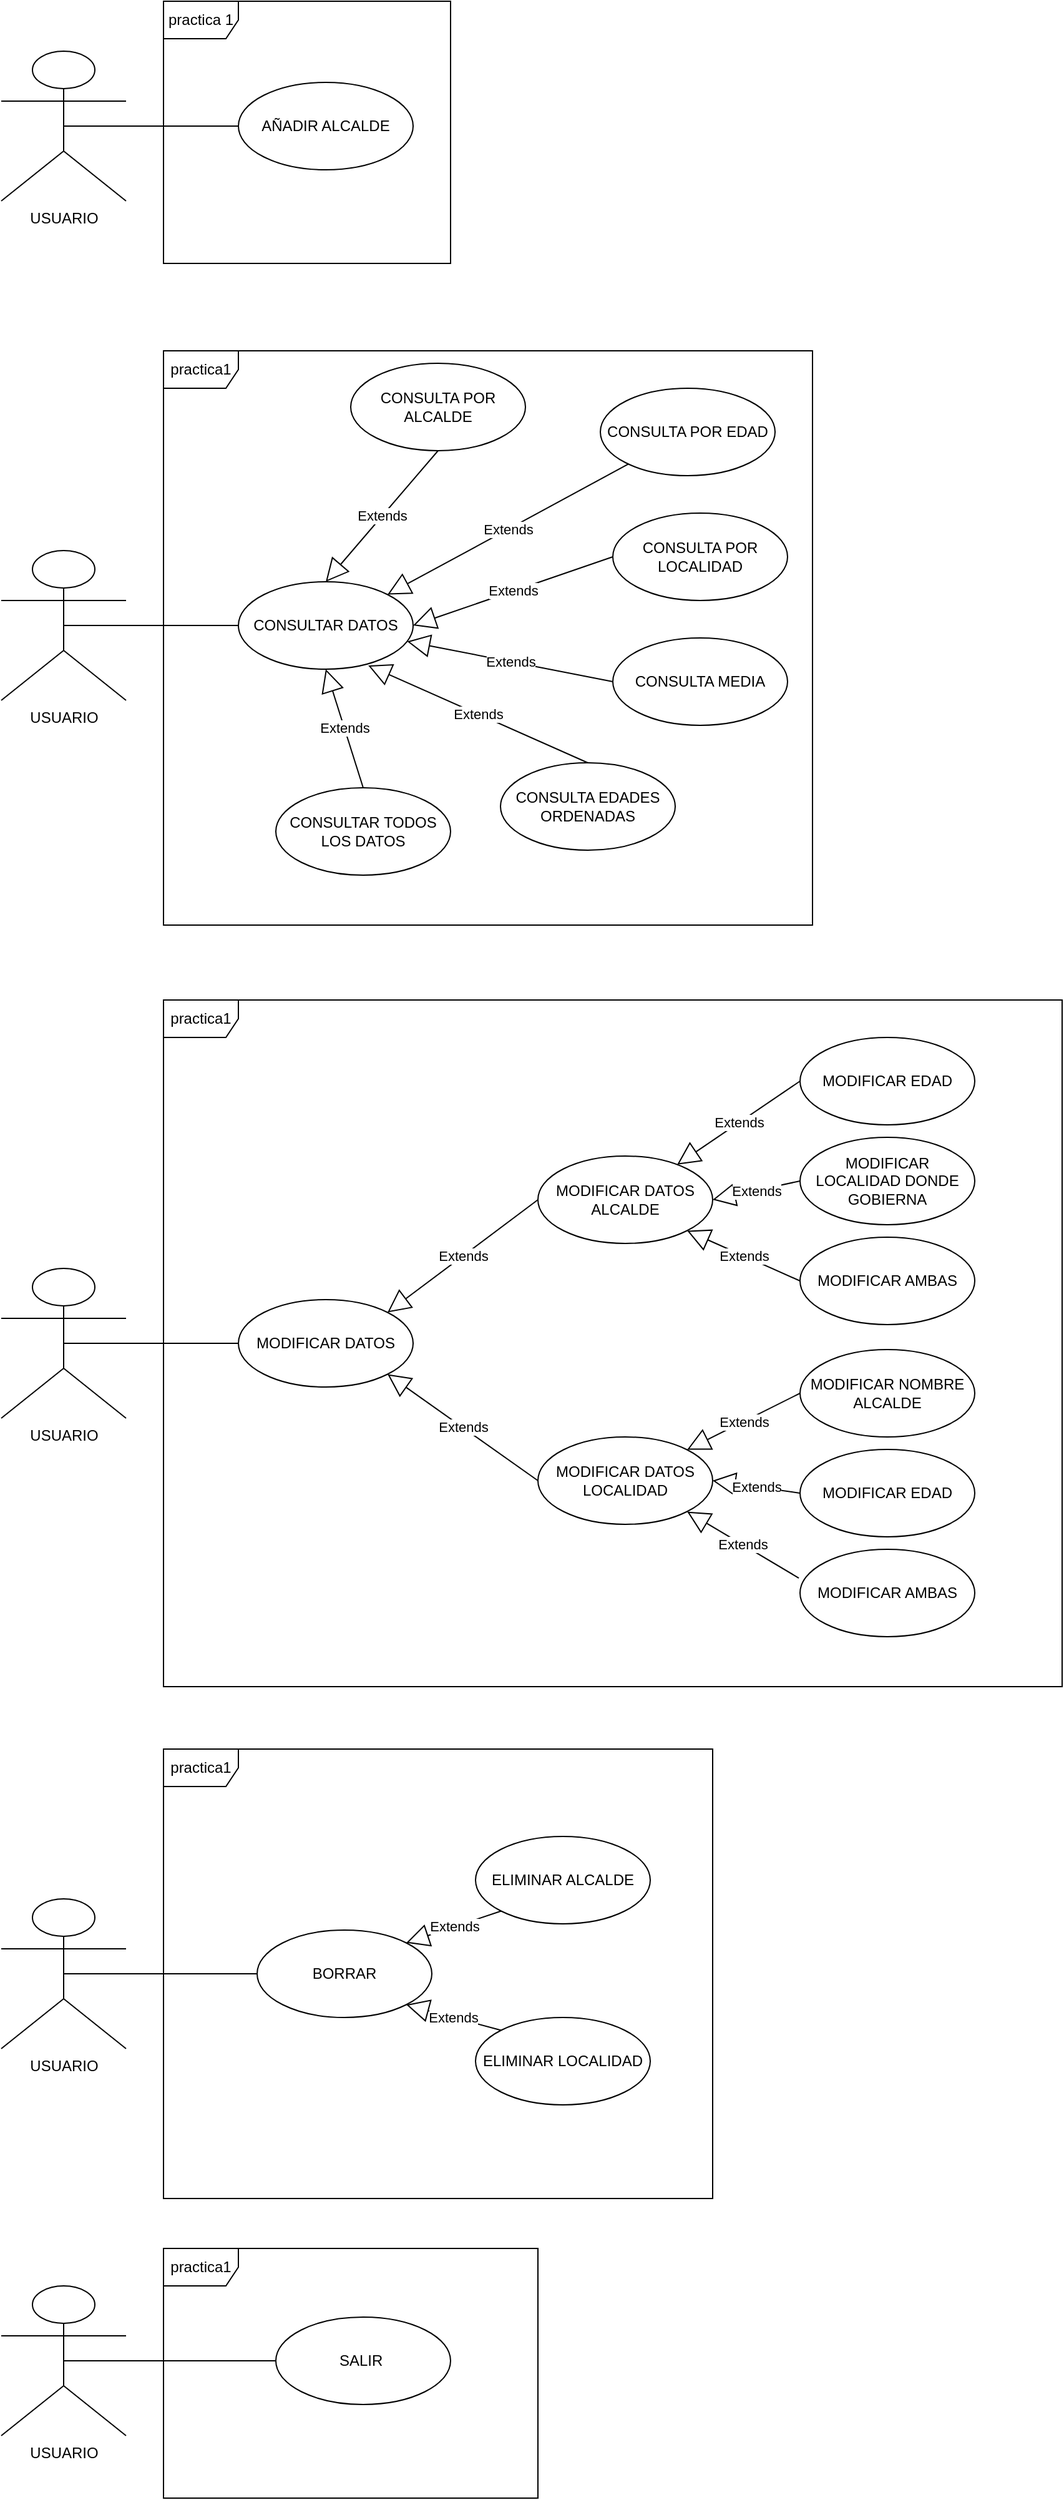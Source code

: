 <mxfile version="20.8.23" type="device"><diagram name="Page-1" id="c4acf3e9-155e-7222-9cf6-157b1a14988f"><mxGraphModel dx="1518" dy="636" grid="1" gridSize="10" guides="1" tooltips="1" connect="1" arrows="1" fold="1" page="1" pageScale="1" pageWidth="850" pageHeight="1100" background="none" math="0" shadow="0"><root><mxCell id="0"/><mxCell id="1" parent="0"/><mxCell id="POam4D75v4dyj-a3B86J-1" value="USUARIO" style="shape=umlActor;verticalLabelPosition=bottom;verticalAlign=top;html=1;" parent="1" vertex="1"><mxGeometry x="150" y="160" width="100" height="120" as="geometry"/></mxCell><mxCell id="POam4D75v4dyj-a3B86J-4" value="AÑADIR ALCALDE" style="ellipse;whiteSpace=wrap;html=1;" parent="1" vertex="1"><mxGeometry x="340" y="185" width="140" height="70" as="geometry"/></mxCell><mxCell id="POam4D75v4dyj-a3B86J-5" value="practica 1" style="shape=umlFrame;whiteSpace=wrap;html=1;pointerEvents=0;" parent="1" vertex="1"><mxGeometry x="280" y="120" width="230" height="210" as="geometry"/></mxCell><mxCell id="POam4D75v4dyj-a3B86J-6" value="USUARIO" style="shape=umlActor;verticalLabelPosition=bottom;verticalAlign=top;html=1;" parent="1" vertex="1"><mxGeometry x="150" y="1640" width="100" height="120" as="geometry"/></mxCell><mxCell id="POam4D75v4dyj-a3B86J-7" value="USUARIO" style="shape=umlActor;verticalLabelPosition=bottom;verticalAlign=top;html=1;" parent="1" vertex="1"><mxGeometry x="150" y="560" width="100" height="120" as="geometry"/></mxCell><mxCell id="POam4D75v4dyj-a3B86J-8" value="USUARIO" style="shape=umlActor;verticalLabelPosition=bottom;verticalAlign=top;html=1;" parent="1" vertex="1"><mxGeometry x="150" y="1135" width="100" height="120" as="geometry"/></mxCell><mxCell id="POam4D75v4dyj-a3B86J-9" value="USUARIO" style="shape=umlActor;verticalLabelPosition=bottom;verticalAlign=top;html=1;" parent="1" vertex="1"><mxGeometry x="150" y="1950" width="100" height="120" as="geometry"/></mxCell><mxCell id="POam4D75v4dyj-a3B86J-16" value="practica1" style="shape=umlFrame;whiteSpace=wrap;html=1;pointerEvents=0;" parent="1" vertex="1"><mxGeometry x="280" y="920" width="720" height="550" as="geometry"/></mxCell><mxCell id="POam4D75v4dyj-a3B86J-19" value="practica1" style="shape=umlFrame;whiteSpace=wrap;html=1;pointerEvents=0;" parent="1" vertex="1"><mxGeometry x="280" y="1520" width="440" height="360" as="geometry"/></mxCell><mxCell id="POam4D75v4dyj-a3B86J-20" value="practica1" style="shape=umlFrame;whiteSpace=wrap;html=1;pointerEvents=0;" parent="1" vertex="1"><mxGeometry x="280" y="1920" width="300" height="200" as="geometry"/></mxCell><mxCell id="POam4D75v4dyj-a3B86J-23" value="practica1" style="shape=umlFrame;whiteSpace=wrap;html=1;pointerEvents=0;" parent="1" vertex="1"><mxGeometry x="280" y="400" width="520" height="460" as="geometry"/></mxCell><mxCell id="POam4D75v4dyj-a3B86J-24" value="CONSULTAR DATOS" style="ellipse;whiteSpace=wrap;html=1;" parent="1" vertex="1"><mxGeometry x="340" y="585" width="140" height="70" as="geometry"/></mxCell><mxCell id="POam4D75v4dyj-a3B86J-25" value="CONSULTA POR ALCALDE" style="ellipse;whiteSpace=wrap;html=1;" parent="1" vertex="1"><mxGeometry x="430" y="410" width="140" height="70" as="geometry"/></mxCell><mxCell id="POam4D75v4dyj-a3B86J-26" value="CONSULTA POR EDAD" style="ellipse;whiteSpace=wrap;html=1;" parent="1" vertex="1"><mxGeometry x="630" y="430" width="140" height="70" as="geometry"/></mxCell><mxCell id="POam4D75v4dyj-a3B86J-27" value="CONSULTA POR LOCALIDAD" style="ellipse;whiteSpace=wrap;html=1;" parent="1" vertex="1"><mxGeometry x="640" y="530" width="140" height="70" as="geometry"/></mxCell><mxCell id="POam4D75v4dyj-a3B86J-28" value="CONSULTAR TODOS LOS DATOS" style="ellipse;whiteSpace=wrap;html=1;" parent="1" vertex="1"><mxGeometry x="370" y="750" width="140" height="70" as="geometry"/></mxCell><mxCell id="POam4D75v4dyj-a3B86J-29" value="CONSULTA MEDIA" style="ellipse;whiteSpace=wrap;html=1;" parent="1" vertex="1"><mxGeometry x="640" y="630" width="140" height="70" as="geometry"/></mxCell><mxCell id="POam4D75v4dyj-a3B86J-30" value="CONSULTA EDADES ORDENADAS" style="ellipse;whiteSpace=wrap;html=1;" parent="1" vertex="1"><mxGeometry x="550" y="730" width="140" height="70" as="geometry"/></mxCell><mxCell id="POam4D75v4dyj-a3B86J-31" value="Extends" style="endArrow=block;endSize=16;endFill=0;html=1;rounded=0;entryX=0.5;entryY=1;entryDx=0;entryDy=0;exitX=0.5;exitY=0;exitDx=0;exitDy=0;" parent="1" source="POam4D75v4dyj-a3B86J-28" target="POam4D75v4dyj-a3B86J-24" edge="1"><mxGeometry width="160" relative="1" as="geometry"><mxPoint x="340" y="700" as="sourcePoint"/><mxPoint x="500" y="700" as="targetPoint"/></mxGeometry></mxCell><mxCell id="POam4D75v4dyj-a3B86J-32" value="Extends" style="endArrow=block;endSize=16;endFill=0;html=1;rounded=0;exitX=0;exitY=0.5;exitDx=0;exitDy=0;" parent="1" source="POam4D75v4dyj-a3B86J-29" target="POam4D75v4dyj-a3B86J-24" edge="1"><mxGeometry width="160" relative="1" as="geometry"><mxPoint x="490" y="730" as="sourcePoint"/><mxPoint x="470" y="645" as="targetPoint"/></mxGeometry></mxCell><mxCell id="POam4D75v4dyj-a3B86J-33" value="Extends" style="endArrow=block;endSize=16;endFill=0;html=1;rounded=0;entryX=1;entryY=0.5;entryDx=0;entryDy=0;exitX=0;exitY=0.5;exitDx=0;exitDy=0;" parent="1" source="POam4D75v4dyj-a3B86J-27" target="POam4D75v4dyj-a3B86J-24" edge="1"><mxGeometry width="160" relative="1" as="geometry"><mxPoint x="530" y="715" as="sourcePoint"/><mxPoint x="510" y="630" as="targetPoint"/></mxGeometry></mxCell><mxCell id="POam4D75v4dyj-a3B86J-34" value="Extends" style="endArrow=block;endSize=16;endFill=0;html=1;rounded=0;entryX=1;entryY=0;entryDx=0;entryDy=0;" parent="1" source="POam4D75v4dyj-a3B86J-26" target="POam4D75v4dyj-a3B86J-24" edge="1"><mxGeometry width="160" relative="1" as="geometry"><mxPoint x="540" y="630" as="sourcePoint"/><mxPoint x="520" y="545" as="targetPoint"/></mxGeometry></mxCell><mxCell id="POam4D75v4dyj-a3B86J-35" value="Extends" style="endArrow=block;endSize=16;endFill=0;html=1;rounded=0;entryX=0.5;entryY=0;entryDx=0;entryDy=0;exitX=0.5;exitY=1;exitDx=0;exitDy=0;" parent="1" source="POam4D75v4dyj-a3B86J-25" target="POam4D75v4dyj-a3B86J-24" edge="1"><mxGeometry width="160" relative="1" as="geometry"><mxPoint x="470" y="780" as="sourcePoint"/><mxPoint x="450" y="695" as="targetPoint"/></mxGeometry></mxCell><mxCell id="POam4D75v4dyj-a3B86J-36" value="Extends" style="endArrow=block;endSize=16;endFill=0;html=1;rounded=0;exitX=0.5;exitY=0;exitDx=0;exitDy=0;entryX=0.743;entryY=0.957;entryDx=0;entryDy=0;entryPerimeter=0;" parent="1" source="POam4D75v4dyj-a3B86J-30" target="POam4D75v4dyj-a3B86J-24" edge="1"><mxGeometry width="160" relative="1" as="geometry"><mxPoint x="630" y="675" as="sourcePoint"/><mxPoint x="430" y="650" as="targetPoint"/></mxGeometry></mxCell><mxCell id="POam4D75v4dyj-a3B86J-37" value="" style="endArrow=none;html=1;rounded=0;entryX=0.5;entryY=0.5;entryDx=0;entryDy=0;entryPerimeter=0;exitX=0;exitY=0.5;exitDx=0;exitDy=0;" parent="1" source="POam4D75v4dyj-a3B86J-24" target="POam4D75v4dyj-a3B86J-7" edge="1"><mxGeometry width="50" height="50" relative="1" as="geometry"><mxPoint x="400" y="630" as="sourcePoint"/><mxPoint x="450" y="580" as="targetPoint"/></mxGeometry></mxCell><mxCell id="POam4D75v4dyj-a3B86J-38" value="" style="endArrow=none;html=1;rounded=0;entryX=0;entryY=0.5;entryDx=0;entryDy=0;exitX=0.5;exitY=0.5;exitDx=0;exitDy=0;exitPerimeter=0;" parent="1" source="POam4D75v4dyj-a3B86J-1" target="POam4D75v4dyj-a3B86J-4" edge="1"><mxGeometry width="50" height="50" relative="1" as="geometry"><mxPoint x="400" y="530" as="sourcePoint"/><mxPoint x="450" y="480" as="targetPoint"/></mxGeometry></mxCell><mxCell id="POam4D75v4dyj-a3B86J-39" value="MODIFICAR DATOS" style="ellipse;whiteSpace=wrap;html=1;" parent="1" vertex="1"><mxGeometry x="340" y="1160" width="140" height="70" as="geometry"/></mxCell><mxCell id="POam4D75v4dyj-a3B86J-40" value="MODIFICAR DATOS ALCALDE" style="ellipse;whiteSpace=wrap;html=1;" parent="1" vertex="1"><mxGeometry x="580" y="1045" width="140" height="70" as="geometry"/></mxCell><mxCell id="POam4D75v4dyj-a3B86J-41" value="MODIFICAR DATOS LOCALIDAD" style="ellipse;whiteSpace=wrap;html=1;" parent="1" vertex="1"><mxGeometry x="580" y="1270" width="140" height="70" as="geometry"/></mxCell><mxCell id="POam4D75v4dyj-a3B86J-42" value="Extends" style="endArrow=block;endSize=16;endFill=0;html=1;rounded=0;entryX=1;entryY=0;entryDx=0;entryDy=0;exitX=0;exitY=0.5;exitDx=0;exitDy=0;" parent="1" source="POam4D75v4dyj-a3B86J-40" target="POam4D75v4dyj-a3B86J-39" edge="1"><mxGeometry width="160" relative="1" as="geometry"><mxPoint x="450" y="760" as="sourcePoint"/><mxPoint x="420" y="665" as="targetPoint"/></mxGeometry></mxCell><mxCell id="POam4D75v4dyj-a3B86J-43" value="Extends" style="endArrow=block;endSize=16;endFill=0;html=1;rounded=0;entryX=1;entryY=1;entryDx=0;entryDy=0;exitX=0;exitY=0.5;exitDx=0;exitDy=0;" parent="1" source="POam4D75v4dyj-a3B86J-41" target="POam4D75v4dyj-a3B86J-39" edge="1"><mxGeometry width="160" relative="1" as="geometry"><mxPoint x="550" y="965" as="sourcePoint"/><mxPoint x="459" y="1040" as="targetPoint"/></mxGeometry></mxCell><mxCell id="POam4D75v4dyj-a3B86J-47" value="MODIFICAR NOMBRE ALCALDE" style="ellipse;whiteSpace=wrap;html=1;" parent="1" vertex="1"><mxGeometry x="790" y="1200" width="140" height="70" as="geometry"/></mxCell><mxCell id="POam4D75v4dyj-a3B86J-48" value="MODIFICAR AMBAS" style="ellipse;whiteSpace=wrap;html=1;" parent="1" vertex="1"><mxGeometry x="790" y="1110" width="140" height="70" as="geometry"/></mxCell><mxCell id="POam4D75v4dyj-a3B86J-49" value="MODIFICAR LOCALIDAD DONDE GOBIERNA" style="ellipse;whiteSpace=wrap;html=1;" parent="1" vertex="1"><mxGeometry x="790" y="1030" width="140" height="70" as="geometry"/></mxCell><mxCell id="POam4D75v4dyj-a3B86J-50" value="MODIFICAR EDAD" style="ellipse;whiteSpace=wrap;html=1;" parent="1" vertex="1"><mxGeometry x="790" y="950" width="140" height="70" as="geometry"/></mxCell><mxCell id="POam4D75v4dyj-a3B86J-51" value="MODIFICAR AMBAS" style="ellipse;whiteSpace=wrap;html=1;" parent="1" vertex="1"><mxGeometry x="790" y="1360" width="140" height="70" as="geometry"/></mxCell><mxCell id="POam4D75v4dyj-a3B86J-52" value="MODIFICAR EDAD" style="ellipse;whiteSpace=wrap;html=1;" parent="1" vertex="1"><mxGeometry x="790" y="1280" width="140" height="70" as="geometry"/></mxCell><mxCell id="POam4D75v4dyj-a3B86J-53" value="Extends" style="endArrow=block;endSize=16;endFill=0;html=1;rounded=0;entryX=1;entryY=0;entryDx=0;entryDy=0;exitX=0;exitY=0.5;exitDx=0;exitDy=0;" parent="1" source="POam4D75v4dyj-a3B86J-47" target="POam4D75v4dyj-a3B86J-41" edge="1"><mxGeometry width="160" relative="1" as="geometry"><mxPoint x="590" y="1090" as="sourcePoint"/><mxPoint x="469" y="1180" as="targetPoint"/></mxGeometry></mxCell><mxCell id="POam4D75v4dyj-a3B86J-54" value="Extends" style="endArrow=block;endSize=16;endFill=0;html=1;rounded=0;entryX=1;entryY=1;entryDx=0;entryDy=0;exitX=0;exitY=0.5;exitDx=0;exitDy=0;" parent="1" source="POam4D75v4dyj-a3B86J-48" target="POam4D75v4dyj-a3B86J-40" edge="1"><mxGeometry width="160" relative="1" as="geometry"><mxPoint x="600" y="1100" as="sourcePoint"/><mxPoint x="479" y="1190" as="targetPoint"/></mxGeometry></mxCell><mxCell id="POam4D75v4dyj-a3B86J-55" value="Extends" style="endArrow=block;endSize=16;endFill=0;html=1;rounded=0;entryX=1;entryY=0.5;entryDx=0;entryDy=0;exitX=0;exitY=0.5;exitDx=0;exitDy=0;" parent="1" source="POam4D75v4dyj-a3B86J-49" target="POam4D75v4dyj-a3B86J-40" edge="1"><mxGeometry width="160" relative="1" as="geometry"><mxPoint x="610" y="1110" as="sourcePoint"/><mxPoint x="489" y="1200" as="targetPoint"/></mxGeometry></mxCell><mxCell id="POam4D75v4dyj-a3B86J-56" value="Extends" style="endArrow=block;endSize=16;endFill=0;html=1;rounded=0;exitX=0;exitY=0.5;exitDx=0;exitDy=0;" parent="1" source="POam4D75v4dyj-a3B86J-50" target="POam4D75v4dyj-a3B86J-40" edge="1"><mxGeometry width="160" relative="1" as="geometry"><mxPoint x="620" y="1120" as="sourcePoint"/><mxPoint x="499" y="1210" as="targetPoint"/></mxGeometry></mxCell><mxCell id="POam4D75v4dyj-a3B86J-57" value="" style="endArrow=none;html=1;rounded=0;entryX=0;entryY=0.5;entryDx=0;entryDy=0;exitX=0.5;exitY=0.5;exitDx=0;exitDy=0;exitPerimeter=0;" parent="1" source="POam4D75v4dyj-a3B86J-8" target="POam4D75v4dyj-a3B86J-39" edge="1"><mxGeometry width="50" height="50" relative="1" as="geometry"><mxPoint x="400" y="1230" as="sourcePoint"/><mxPoint x="450" y="1180" as="targetPoint"/></mxGeometry></mxCell><mxCell id="hfRm7946yaST9LxvEXPO-1" value="Extends" style="endArrow=block;endSize=16;endFill=0;html=1;rounded=0;entryX=1;entryY=0.5;entryDx=0;entryDy=0;exitX=0;exitY=0.5;exitDx=0;exitDy=0;" parent="1" source="POam4D75v4dyj-a3B86J-52" target="POam4D75v4dyj-a3B86J-41" edge="1"><mxGeometry width="160" relative="1" as="geometry"><mxPoint x="800" y="1245" as="sourcePoint"/><mxPoint x="709" y="1290" as="targetPoint"/></mxGeometry></mxCell><mxCell id="hfRm7946yaST9LxvEXPO-2" value="Extends" style="endArrow=block;endSize=16;endFill=0;html=1;rounded=0;exitX=-0.007;exitY=0.329;exitDx=0;exitDy=0;entryX=1;entryY=1;entryDx=0;entryDy=0;exitPerimeter=0;" parent="1" source="POam4D75v4dyj-a3B86J-51" target="POam4D75v4dyj-a3B86J-41" edge="1"><mxGeometry width="160" relative="1" as="geometry"><mxPoint x="810" y="1255" as="sourcePoint"/><mxPoint x="719" y="1300" as="targetPoint"/></mxGeometry></mxCell><mxCell id="hfRm7946yaST9LxvEXPO-3" value="BORRAR" style="ellipse;whiteSpace=wrap;html=1;" parent="1" vertex="1"><mxGeometry x="355" y="1665" width="140" height="70" as="geometry"/></mxCell><mxCell id="hfRm7946yaST9LxvEXPO-5" value="ELIMINAR LOCALIDAD" style="ellipse;whiteSpace=wrap;html=1;" parent="1" vertex="1"><mxGeometry x="530" y="1735" width="140" height="70" as="geometry"/></mxCell><mxCell id="hfRm7946yaST9LxvEXPO-6" value="ELIMINAR ALCALDE" style="ellipse;whiteSpace=wrap;html=1;" parent="1" vertex="1"><mxGeometry x="530" y="1590" width="140" height="70" as="geometry"/></mxCell><mxCell id="hfRm7946yaST9LxvEXPO-7" value="" style="endArrow=none;html=1;rounded=0;entryX=0.5;entryY=0.5;entryDx=0;entryDy=0;entryPerimeter=0;exitX=0;exitY=0.5;exitDx=0;exitDy=0;" parent="1" source="hfRm7946yaST9LxvEXPO-3" target="POam4D75v4dyj-a3B86J-6" edge="1"><mxGeometry width="50" height="50" relative="1" as="geometry"><mxPoint x="820" y="1790" as="sourcePoint"/><mxPoint x="870" y="1740" as="targetPoint"/></mxGeometry></mxCell><mxCell id="hfRm7946yaST9LxvEXPO-8" value="Extends" style="endArrow=block;endSize=16;endFill=0;html=1;rounded=0;exitX=0;exitY=1;exitDx=0;exitDy=0;entryX=1;entryY=0;entryDx=0;entryDy=0;" parent="1" source="hfRm7946yaST9LxvEXPO-6" target="hfRm7946yaST9LxvEXPO-3" edge="1"><mxGeometry width="160" relative="1" as="geometry"><mxPoint x="840" y="1690" as="sourcePoint"/><mxPoint x="1000" y="1690" as="targetPoint"/></mxGeometry></mxCell><mxCell id="hfRm7946yaST9LxvEXPO-9" value="Extends" style="endArrow=block;endSize=16;endFill=0;html=1;rounded=0;exitX=0;exitY=0;exitDx=0;exitDy=0;entryX=1;entryY=1;entryDx=0;entryDy=0;" parent="1" source="hfRm7946yaST9LxvEXPO-5" target="hfRm7946yaST9LxvEXPO-3" edge="1"><mxGeometry width="160" relative="1" as="geometry"><mxPoint x="561" y="1660" as="sourcePoint"/><mxPoint x="484" y="1685" as="targetPoint"/></mxGeometry></mxCell><mxCell id="hfRm7946yaST9LxvEXPO-11" value="SALIR&amp;nbsp;" style="ellipse;whiteSpace=wrap;html=1;" parent="1" vertex="1"><mxGeometry x="370" y="1975" width="140" height="70" as="geometry"/></mxCell><mxCell id="hfRm7946yaST9LxvEXPO-12" value="" style="endArrow=none;html=1;rounded=0;entryX=0;entryY=0.5;entryDx=0;entryDy=0;exitX=0.5;exitY=0.5;exitDx=0;exitDy=0;exitPerimeter=0;" parent="1" source="POam4D75v4dyj-a3B86J-9" target="hfRm7946yaST9LxvEXPO-11" edge="1"><mxGeometry width="50" height="50" relative="1" as="geometry"><mxPoint x="240" y="2060" as="sourcePoint"/><mxPoint x="290" y="2010" as="targetPoint"/></mxGeometry></mxCell></root></mxGraphModel></diagram></mxfile>